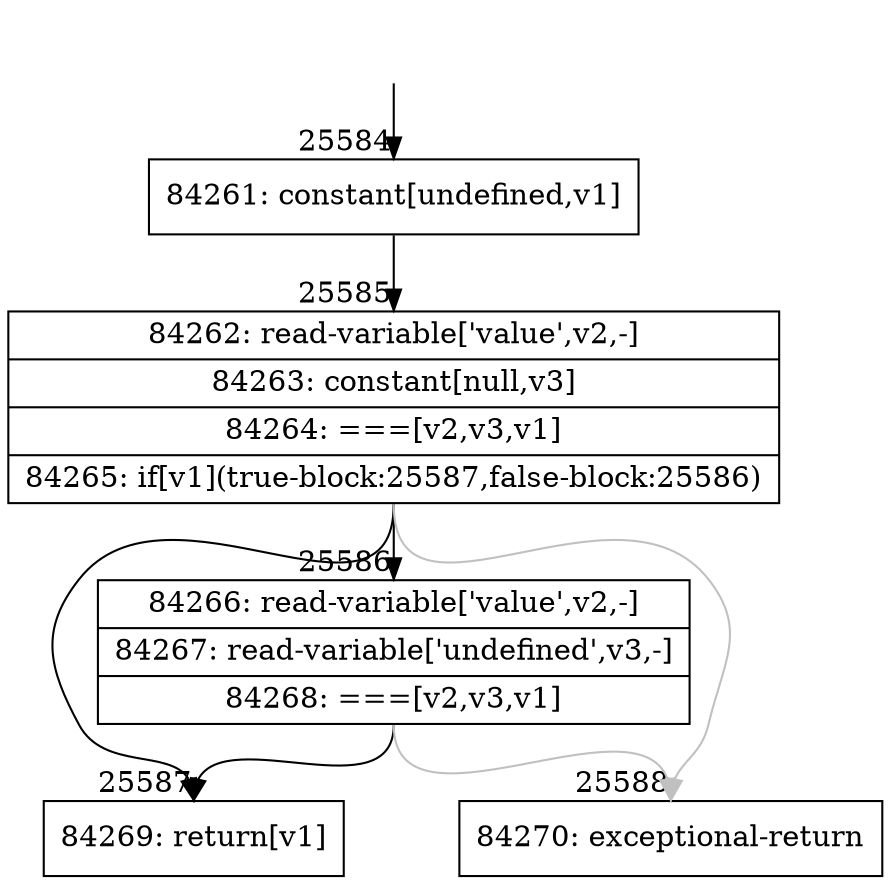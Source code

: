 digraph {
rankdir="TD"
BB_entry2242[shape=none,label=""];
BB_entry2242 -> BB25584 [tailport=s, headport=n, headlabel="    25584"]
BB25584 [shape=record label="{84261: constant[undefined,v1]}" ] 
BB25584 -> BB25585 [tailport=s, headport=n, headlabel="      25585"]
BB25585 [shape=record label="{84262: read-variable['value',v2,-]|84263: constant[null,v3]|84264: ===[v2,v3,v1]|84265: if[v1](true-block:25587,false-block:25586)}" ] 
BB25585 -> BB25587 [tailport=s, headport=n, headlabel="      25587"]
BB25585 -> BB25586 [tailport=s, headport=n, headlabel="      25586"]
BB25585 -> BB25588 [tailport=s, headport=n, color=gray, headlabel="      25588"]
BB25586 [shape=record label="{84266: read-variable['value',v2,-]|84267: read-variable['undefined',v3,-]|84268: ===[v2,v3,v1]}" ] 
BB25586 -> BB25587 [tailport=s, headport=n]
BB25586 -> BB25588 [tailport=s, headport=n, color=gray]
BB25587 [shape=record label="{84269: return[v1]}" ] 
BB25588 [shape=record label="{84270: exceptional-return}" ] 
//#$~ 47156
}
